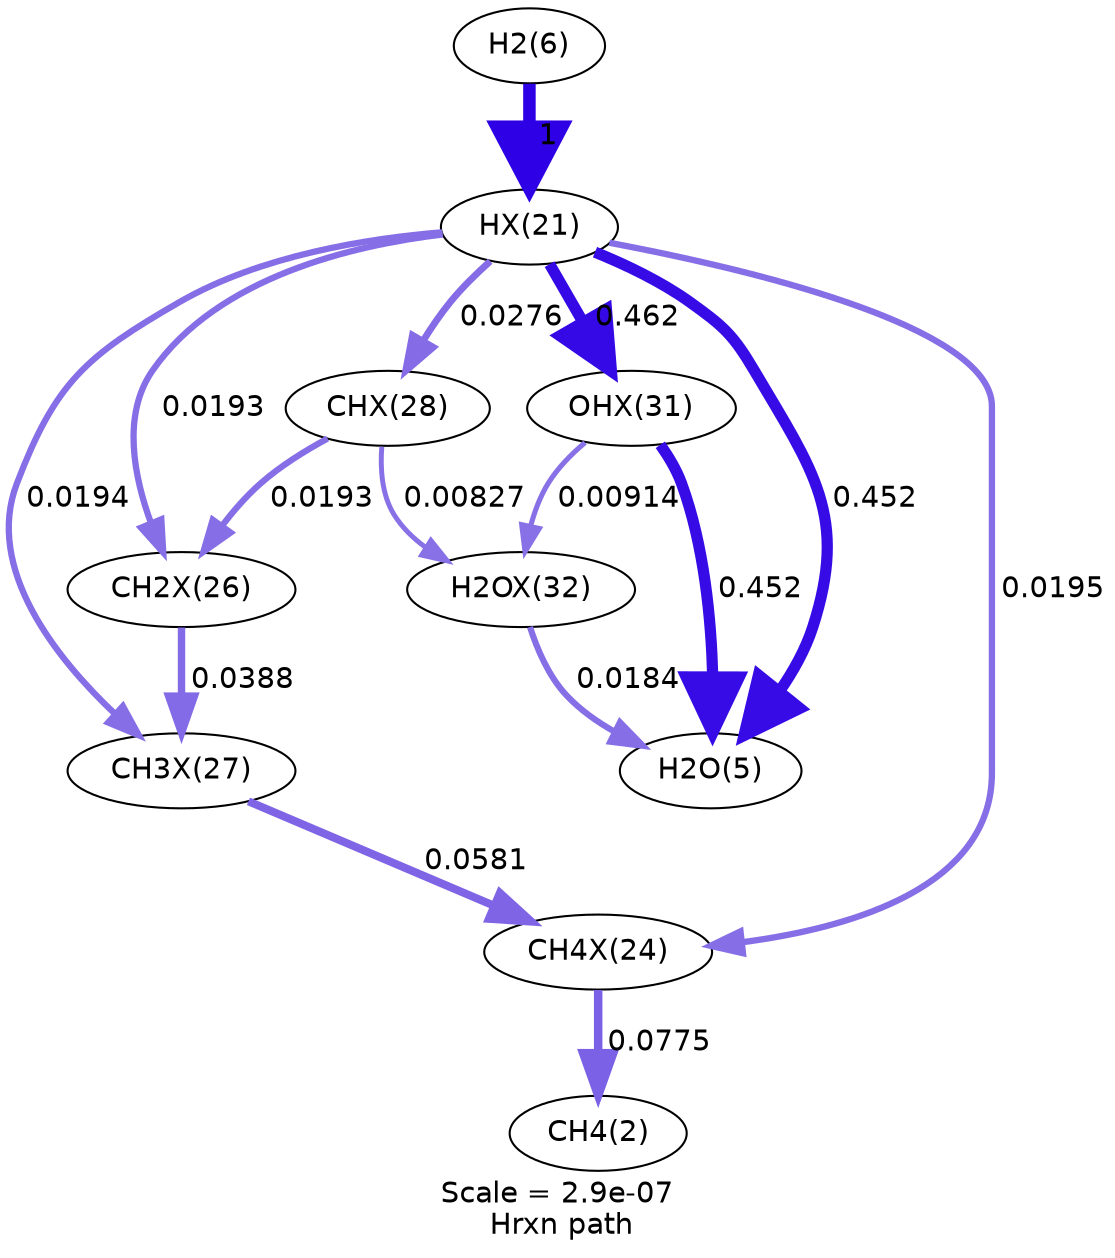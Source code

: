 digraph reaction_paths {
center=1;
s27 -> s1[fontname="Helvetica", penwidth=6, arrowsize=3, color="0.7, 1.5, 0.9"
, label=" 1"];
s1 -> s7[fontname="Helvetica", penwidth=3.02, arrowsize=1.51, color="0.7, 0.519, 0.9"
, label=" 0.0194"];
s1 -> s6[fontname="Helvetica", penwidth=3.02, arrowsize=1.51, color="0.7, 0.519, 0.9"
, label=" 0.0193"];
s1 -> s8[fontname="Helvetica", penwidth=3.29, arrowsize=1.64, color="0.7, 0.528, 0.9"
, label=" 0.0276"];
s1 -> s11[fontname="Helvetica", penwidth=5.42, arrowsize=2.71, color="0.7, 0.962, 0.9"
, label=" 0.462"];
s1 -> s26[fontname="Helvetica", penwidth=5.4, arrowsize=2.7, color="0.7, 0.952, 0.9"
, label=" 0.452"];
s1 -> s4[fontname="Helvetica", penwidth=3.03, arrowsize=1.51, color="0.7, 0.52, 0.9"
, label=" 0.0195"];
s4 -> s23[fontname="Helvetica", penwidth=4.07, arrowsize=2.03, color="0.7, 0.578, 0.9"
, label=" 0.0775"];
s6 -> s7[fontname="Helvetica", penwidth=3.55, arrowsize=1.77, color="0.7, 0.539, 0.9"
, label=" 0.0388"];
s7 -> s4[fontname="Helvetica", penwidth=3.85, arrowsize=1.93, color="0.7, 0.558, 0.9"
, label=" 0.0581"];
s8 -> s6[fontname="Helvetica", penwidth=3.02, arrowsize=1.51, color="0.7, 0.519, 0.9"
, label=" 0.0193"];
s8 -> s12[fontname="Helvetica", penwidth=2.38, arrowsize=1.19, color="0.7, 0.508, 0.9"
, label=" 0.00827"];
s11 -> s26[fontname="Helvetica", penwidth=5.4, arrowsize=2.7, color="0.7, 0.952, 0.9"
, label=" 0.452"];
s11 -> s12[fontname="Helvetica", penwidth=2.46, arrowsize=1.23, color="0.7, 0.509, 0.9"
, label=" 0.00914"];
s12 -> s26[fontname="Helvetica", penwidth=2.98, arrowsize=1.49, color="0.7, 0.518, 0.9"
, label=" 0.0184"];
s1 [ fontname="Helvetica", label="HX(21)"];
s4 [ fontname="Helvetica", label="CH4X(24)"];
s6 [ fontname="Helvetica", label="CH2X(26)"];
s7 [ fontname="Helvetica", label="CH3X(27)"];
s8 [ fontname="Helvetica", label="CHX(28)"];
s11 [ fontname="Helvetica", label="OHX(31)"];
s12 [ fontname="Helvetica", label="H2OX(32)"];
s23 [ fontname="Helvetica", label="CH4(2)"];
s26 [ fontname="Helvetica", label="H2O(5)"];
s27 [ fontname="Helvetica", label="H2(6)"];
 label = "Scale = 2.9e-07\l Hrxn path";
 fontname = "Helvetica";
}
